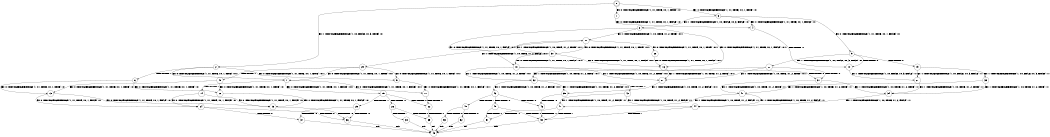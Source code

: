 digraph BCG {
size = "7, 10.5";
center = TRUE;
node [shape = circle];
0 [peripheries = 2];
0 -> 1 [label = "EX !0 !ATOMIC_EXCH_BRANCH (1, +1, TRUE, +0, 1, TRUE) !:0:"];
0 -> 2 [label = "EX !1 !ATOMIC_EXCH_BRANCH (1, +0, FALSE, +0, 3, TRUE) !:0:"];
0 -> 3 [label = "EX !0 !ATOMIC_EXCH_BRANCH (1, +1, TRUE, +0, 1, TRUE) !:0:"];
1 -> 4 [label = "EX !0 !ATOMIC_EXCH_BRANCH (1, +1, TRUE, +0, 1, FALSE) !:0:"];
2 -> 5 [label = "EX !0 !ATOMIC_EXCH_BRANCH (1, +1, TRUE, +0, 1, TRUE) !:0:1:"];
2 -> 6 [label = "TERMINATE !1"];
2 -> 7 [label = "EX !0 !ATOMIC_EXCH_BRANCH (1, +1, TRUE, +0, 1, TRUE) !:0:1:"];
3 -> 4 [label = "EX !0 !ATOMIC_EXCH_BRANCH (1, +1, TRUE, +0, 1, FALSE) !:0:"];
3 -> 8 [label = "EX !1 !ATOMIC_EXCH_BRANCH (1, +0, FALSE, +0, 3, FALSE) !:0:"];
3 -> 9 [label = "EX !0 !ATOMIC_EXCH_BRANCH (1, +1, TRUE, +0, 1, FALSE) !:0:"];
4 -> 10 [label = "TERMINATE !0"];
5 -> 11 [label = "EX !0 !ATOMIC_EXCH_BRANCH (1, +1, TRUE, +0, 1, FALSE) !:0:1:"];
6 -> 12 [label = "EX !0 !ATOMIC_EXCH_BRANCH (1, +1, TRUE, +0, 1, TRUE) !:0:"];
6 -> 13 [label = "EX !0 !ATOMIC_EXCH_BRANCH (1, +1, TRUE, +0, 1, TRUE) !:0:"];
7 -> 11 [label = "EX !0 !ATOMIC_EXCH_BRANCH (1, +1, TRUE, +0, 1, FALSE) !:0:1:"];
7 -> 14 [label = "TERMINATE !1"];
7 -> 15 [label = "EX !0 !ATOMIC_EXCH_BRANCH (1, +1, TRUE, +0, 1, FALSE) !:0:1:"];
8 -> 16 [label = "EX !0 !ATOMIC_EXCH_BRANCH (1, +1, TRUE, +0, 1, FALSE) !:0:1:"];
8 -> 17 [label = "EX !1 !ATOMIC_EXCH_BRANCH (1, +0, TRUE, +1, 2, TRUE) !:0:1:"];
8 -> 18 [label = "EX !0 !ATOMIC_EXCH_BRANCH (1, +1, TRUE, +0, 1, FALSE) !:0:1:"];
9 -> 10 [label = "TERMINATE !0"];
9 -> 19 [label = "TERMINATE !0"];
9 -> 20 [label = "EX !1 !ATOMIC_EXCH_BRANCH (1, +0, FALSE, +0, 3, FALSE) !:0:"];
10 -> 21 [label = "EX !1 !ATOMIC_EXCH_BRANCH (1, +0, FALSE, +0, 3, FALSE) !:1:"];
11 -> 22 [label = "TERMINATE !0"];
12 -> 23 [label = "EX !0 !ATOMIC_EXCH_BRANCH (1, +1, TRUE, +0, 1, FALSE) !:0:"];
13 -> 23 [label = "EX !0 !ATOMIC_EXCH_BRANCH (1, +1, TRUE, +0, 1, FALSE) !:0:"];
13 -> 24 [label = "EX !0 !ATOMIC_EXCH_BRANCH (1, +1, TRUE, +0, 1, FALSE) !:0:"];
14 -> 23 [label = "EX !0 !ATOMIC_EXCH_BRANCH (1, +1, TRUE, +0, 1, FALSE) !:0:"];
14 -> 24 [label = "EX !0 !ATOMIC_EXCH_BRANCH (1, +1, TRUE, +0, 1, FALSE) !:0:"];
15 -> 22 [label = "TERMINATE !0"];
15 -> 25 [label = "TERMINATE !1"];
15 -> 26 [label = "TERMINATE !0"];
16 -> 27 [label = "EX !1 !ATOMIC_EXCH_BRANCH (1, +0, TRUE, +1, 2, TRUE) !:0:1:"];
17 -> 28 [label = "EX !0 !ATOMIC_EXCH_BRANCH (1, +1, TRUE, +0, 1, TRUE) !:0:1:"];
17 -> 29 [label = "EX !1 !ATOMIC_EXCH_BRANCH (1, +0, TRUE, +1, 2, FALSE) !:0:1:"];
17 -> 30 [label = "EX !0 !ATOMIC_EXCH_BRANCH (1, +1, TRUE, +0, 1, TRUE) !:0:1:"];
18 -> 27 [label = "EX !1 !ATOMIC_EXCH_BRANCH (1, +0, TRUE, +1, 2, TRUE) !:0:1:"];
18 -> 31 [label = "TERMINATE !0"];
18 -> 32 [label = "EX !1 !ATOMIC_EXCH_BRANCH (1, +0, TRUE, +1, 2, TRUE) !:0:1:"];
19 -> 21 [label = "EX !1 !ATOMIC_EXCH_BRANCH (1, +0, FALSE, +0, 3, FALSE) !:1:"];
19 -> 33 [label = "EX !1 !ATOMIC_EXCH_BRANCH (1, +0, FALSE, +0, 3, FALSE) !:1:"];
20 -> 27 [label = "EX !1 !ATOMIC_EXCH_BRANCH (1, +0, TRUE, +1, 2, TRUE) !:0:1:"];
20 -> 31 [label = "TERMINATE !0"];
20 -> 32 [label = "EX !1 !ATOMIC_EXCH_BRANCH (1, +0, TRUE, +1, 2, TRUE) !:0:1:"];
21 -> 34 [label = "EX !1 !ATOMIC_EXCH_BRANCH (1, +0, TRUE, +1, 2, TRUE) !:1:"];
22 -> 35 [label = "TERMINATE !1"];
23 -> 36 [label = "TERMINATE !0"];
24 -> 36 [label = "TERMINATE !0"];
24 -> 37 [label = "TERMINATE !0"];
25 -> 36 [label = "TERMINATE !0"];
25 -> 37 [label = "TERMINATE !0"];
26 -> 35 [label = "TERMINATE !1"];
26 -> 38 [label = "TERMINATE !1"];
27 -> 39 [label = "EX !1 !ATOMIC_EXCH_BRANCH (1, +0, TRUE, +1, 2, FALSE) !:0:1:"];
28 -> 16 [label = "EX !0 !ATOMIC_EXCH_BRANCH (1, +1, TRUE, +0, 1, FALSE) !:0:1:"];
29 -> 5 [label = "EX !0 !ATOMIC_EXCH_BRANCH (1, +1, TRUE, +0, 1, TRUE) !:0:1:"];
29 -> 40 [label = "TERMINATE !1"];
29 -> 7 [label = "EX !0 !ATOMIC_EXCH_BRANCH (1, +1, TRUE, +0, 1, TRUE) !:0:1:"];
30 -> 16 [label = "EX !0 !ATOMIC_EXCH_BRANCH (1, +1, TRUE, +0, 1, FALSE) !:0:1:"];
30 -> 17 [label = "EX !1 !ATOMIC_EXCH_BRANCH (1, +0, TRUE, +1, 2, TRUE) !:0:1:"];
30 -> 18 [label = "EX !0 !ATOMIC_EXCH_BRANCH (1, +1, TRUE, +0, 1, FALSE) !:0:1:"];
31 -> 34 [label = "EX !1 !ATOMIC_EXCH_BRANCH (1, +0, TRUE, +1, 2, TRUE) !:1:"];
31 -> 41 [label = "EX !1 !ATOMIC_EXCH_BRANCH (1, +0, TRUE, +1, 2, TRUE) !:1:"];
32 -> 39 [label = "EX !1 !ATOMIC_EXCH_BRANCH (1, +0, TRUE, +1, 2, FALSE) !:0:1:"];
32 -> 42 [label = "TERMINATE !0"];
32 -> 43 [label = "EX !1 !ATOMIC_EXCH_BRANCH (1, +0, TRUE, +1, 2, FALSE) !:0:1:"];
33 -> 34 [label = "EX !1 !ATOMIC_EXCH_BRANCH (1, +0, TRUE, +1, 2, TRUE) !:1:"];
33 -> 41 [label = "EX !1 !ATOMIC_EXCH_BRANCH (1, +0, TRUE, +1, 2, TRUE) !:1:"];
34 -> 44 [label = "EX !1 !ATOMIC_EXCH_BRANCH (1, +0, TRUE, +1, 2, FALSE) !:1:"];
35 -> 45 [label = "exit"];
36 -> 45 [label = "exit"];
37 -> 45 [label = "exit"];
38 -> 45 [label = "exit"];
39 -> 46 [label = "TERMINATE !0"];
40 -> 12 [label = "EX !0 !ATOMIC_EXCH_BRANCH (1, +1, TRUE, +0, 1, TRUE) !:0:"];
40 -> 13 [label = "EX !0 !ATOMIC_EXCH_BRANCH (1, +1, TRUE, +0, 1, TRUE) !:0:"];
41 -> 44 [label = "EX !1 !ATOMIC_EXCH_BRANCH (1, +0, TRUE, +1, 2, FALSE) !:1:"];
41 -> 47 [label = "EX !1 !ATOMIC_EXCH_BRANCH (1, +0, TRUE, +1, 2, FALSE) !:1:"];
42 -> 44 [label = "EX !1 !ATOMIC_EXCH_BRANCH (1, +0, TRUE, +1, 2, FALSE) !:1:"];
42 -> 47 [label = "EX !1 !ATOMIC_EXCH_BRANCH (1, +0, TRUE, +1, 2, FALSE) !:1:"];
43 -> 46 [label = "TERMINATE !0"];
43 -> 48 [label = "TERMINATE !1"];
43 -> 49 [label = "TERMINATE !0"];
44 -> 50 [label = "TERMINATE !1"];
46 -> 50 [label = "TERMINATE !1"];
47 -> 50 [label = "TERMINATE !1"];
47 -> 51 [label = "TERMINATE !1"];
48 -> 52 [label = "TERMINATE !0"];
48 -> 53 [label = "TERMINATE !0"];
49 -> 50 [label = "TERMINATE !1"];
49 -> 51 [label = "TERMINATE !1"];
50 -> 45 [label = "exit"];
51 -> 45 [label = "exit"];
52 -> 45 [label = "exit"];
53 -> 45 [label = "exit"];
}
